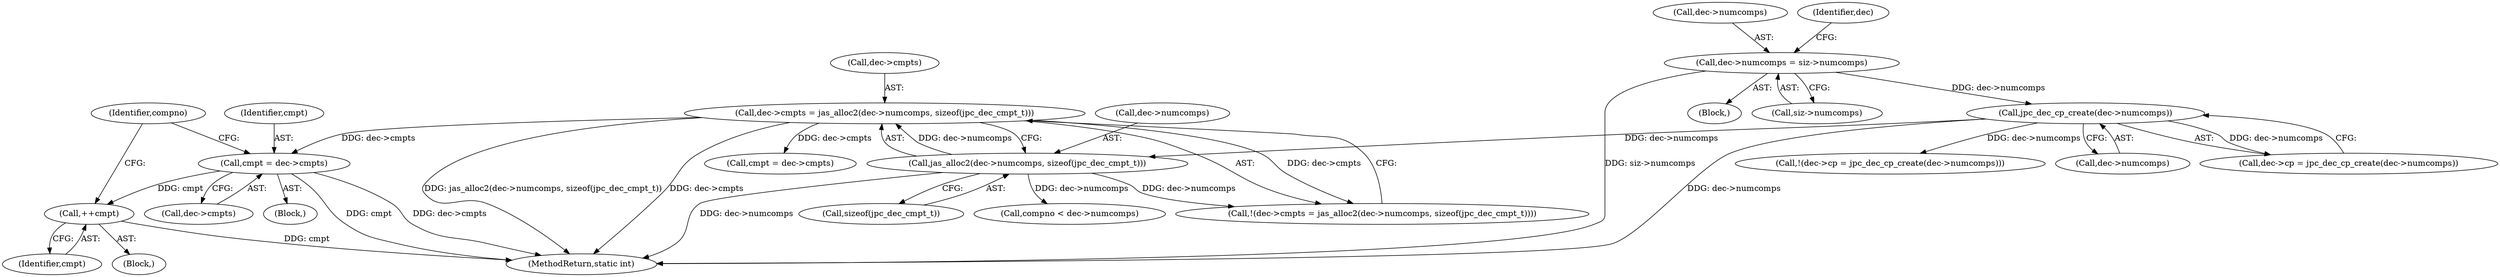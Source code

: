 digraph "0_jasper_ba2b9d000660313af7b692542afbd374c5685865_0@pointer" {
"1000233" [label="(Call,++cmpt)"];
"1000220" [label="(Call,cmpt = dec->cmpts)"];
"1000201" [label="(Call,dec->cmpts = jas_alloc2(dec->numcomps, sizeof(jpc_dec_cmpt_t)))"];
"1000205" [label="(Call,jas_alloc2(dec->numcomps, sizeof(jpc_dec_cmpt_t)))"];
"1000191" [label="(Call,jpc_dec_cp_create(dec->numcomps))"];
"1000178" [label="(Call,dec->numcomps = siz->numcomps)"];
"1000191" [label="(Call,jpc_dec_cp_create(dec->numcomps))"];
"1000230" [label="(Block,)"];
"1000688" [label="(MethodReturn,static int)"];
"1000179" [label="(Call,dec->numcomps)"];
"1000200" [label="(Call,!(dec->cmpts = jas_alloc2(dec->numcomps, sizeof(jpc_dec_cmpt_t))))"];
"1000222" [label="(Call,dec->cmpts)"];
"1000233" [label="(Call,++cmpt)"];
"1000192" [label="(Call,dec->numcomps)"];
"1000206" [label="(Call,dec->numcomps)"];
"1000187" [label="(Call,dec->cp = jpc_dec_cp_create(dec->numcomps))"];
"1000588" [label="(Call,cmpt = dec->cmpts)"];
"1000205" [label="(Call,jas_alloc2(dec->numcomps, sizeof(jpc_dec_cmpt_t)))"];
"1000225" [label="(Call,compno < dec->numcomps)"];
"1000221" [label="(Identifier,cmpt)"];
"1000209" [label="(Call,sizeof(jpc_dec_cmpt_t))"];
"1000186" [label="(Call,!(dec->cp = jpc_dec_cp_create(dec->numcomps)))"];
"1000226" [label="(Identifier,compno)"];
"1000178" [label="(Call,dec->numcomps = siz->numcomps)"];
"1000202" [label="(Call,dec->cmpts)"];
"1000216" [label="(Block,)"];
"1000220" [label="(Call,cmpt = dec->cmpts)"];
"1000104" [label="(Block,)"];
"1000201" [label="(Call,dec->cmpts = jas_alloc2(dec->numcomps, sizeof(jpc_dec_cmpt_t)))"];
"1000234" [label="(Identifier,cmpt)"];
"1000189" [label="(Identifier,dec)"];
"1000182" [label="(Call,siz->numcomps)"];
"1000233" -> "1000230"  [label="AST: "];
"1000233" -> "1000234"  [label="CFG: "];
"1000234" -> "1000233"  [label="AST: "];
"1000226" -> "1000233"  [label="CFG: "];
"1000233" -> "1000688"  [label="DDG: cmpt"];
"1000220" -> "1000233"  [label="DDG: cmpt"];
"1000220" -> "1000216"  [label="AST: "];
"1000220" -> "1000222"  [label="CFG: "];
"1000221" -> "1000220"  [label="AST: "];
"1000222" -> "1000220"  [label="AST: "];
"1000226" -> "1000220"  [label="CFG: "];
"1000220" -> "1000688"  [label="DDG: cmpt"];
"1000220" -> "1000688"  [label="DDG: dec->cmpts"];
"1000201" -> "1000220"  [label="DDG: dec->cmpts"];
"1000201" -> "1000200"  [label="AST: "];
"1000201" -> "1000205"  [label="CFG: "];
"1000202" -> "1000201"  [label="AST: "];
"1000205" -> "1000201"  [label="AST: "];
"1000200" -> "1000201"  [label="CFG: "];
"1000201" -> "1000688"  [label="DDG: jas_alloc2(dec->numcomps, sizeof(jpc_dec_cmpt_t))"];
"1000201" -> "1000688"  [label="DDG: dec->cmpts"];
"1000201" -> "1000200"  [label="DDG: dec->cmpts"];
"1000205" -> "1000201"  [label="DDG: dec->numcomps"];
"1000201" -> "1000588"  [label="DDG: dec->cmpts"];
"1000205" -> "1000209"  [label="CFG: "];
"1000206" -> "1000205"  [label="AST: "];
"1000209" -> "1000205"  [label="AST: "];
"1000205" -> "1000688"  [label="DDG: dec->numcomps"];
"1000205" -> "1000200"  [label="DDG: dec->numcomps"];
"1000191" -> "1000205"  [label="DDG: dec->numcomps"];
"1000205" -> "1000225"  [label="DDG: dec->numcomps"];
"1000191" -> "1000187"  [label="AST: "];
"1000191" -> "1000192"  [label="CFG: "];
"1000192" -> "1000191"  [label="AST: "];
"1000187" -> "1000191"  [label="CFG: "];
"1000191" -> "1000688"  [label="DDG: dec->numcomps"];
"1000191" -> "1000186"  [label="DDG: dec->numcomps"];
"1000191" -> "1000187"  [label="DDG: dec->numcomps"];
"1000178" -> "1000191"  [label="DDG: dec->numcomps"];
"1000178" -> "1000104"  [label="AST: "];
"1000178" -> "1000182"  [label="CFG: "];
"1000179" -> "1000178"  [label="AST: "];
"1000182" -> "1000178"  [label="AST: "];
"1000189" -> "1000178"  [label="CFG: "];
"1000178" -> "1000688"  [label="DDG: siz->numcomps"];
}
